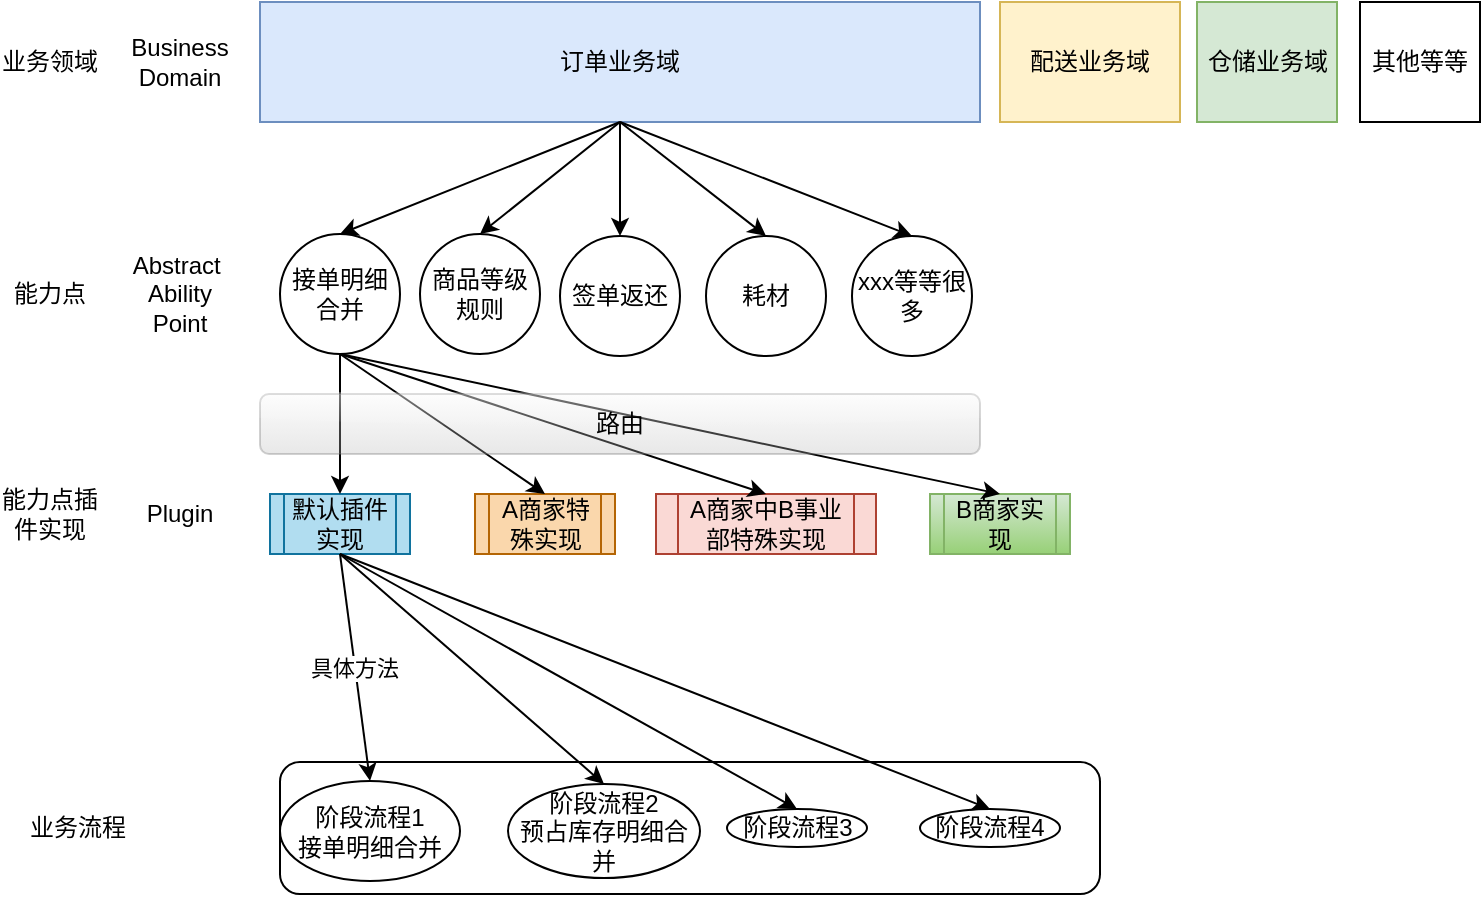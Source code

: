 <mxfile pages="1" version="11.2.7" type="device"><diagram id="sora93DPqOTQc4BTIXXL" name="第 1 页"><mxGraphModel dx="932" dy="579" grid="1" gridSize="10" guides="1" tooltips="1" connect="1" arrows="1" fold="1" page="1" pageScale="1" pageWidth="827" pageHeight="1169" math="0" shadow="0"><root><mxCell id="0"/><mxCell id="1" parent="0"/><mxCell id="2eJKQHJ-Fwm19j5GQxwL-1" value="" style="rounded=1;whiteSpace=wrap;html=1;" vertex="1" parent="1"><mxGeometry x="170" y="494" width="410" height="66" as="geometry"/></mxCell><mxCell id="HuCQvAaKsO0N1SPAYlQB-1" value="订单业务域" style="rounded=0;whiteSpace=wrap;html=1;fillColor=#dae8fc;strokeColor=#6c8ebf;" parent="1" vertex="1"><mxGeometry x="160" y="114" width="360" height="60" as="geometry"/></mxCell><mxCell id="HuCQvAaKsO0N1SPAYlQB-2" value="配送业务域" style="rounded=0;whiteSpace=wrap;html=1;fillColor=#fff2cc;strokeColor=#d6b656;" parent="1" vertex="1"><mxGeometry x="530" y="114" width="90" height="60" as="geometry"/></mxCell><mxCell id="HuCQvAaKsO0N1SPAYlQB-3" value="仓储业务域" style="rounded=0;whiteSpace=wrap;html=1;fillColor=#d5e8d4;strokeColor=#82b366;" parent="1" vertex="1"><mxGeometry x="628.5" y="114" width="70" height="60" as="geometry"/></mxCell><mxCell id="HuCQvAaKsO0N1SPAYlQB-4" value="其他等等" style="rounded=0;whiteSpace=wrap;html=1;" parent="1" vertex="1"><mxGeometry x="710" y="114" width="60" height="60" as="geometry"/></mxCell><mxCell id="HuCQvAaKsO0N1SPAYlQB-5" value="Business Domain" style="text;html=1;strokeColor=none;fillColor=none;align=center;verticalAlign=middle;whiteSpace=wrap;rounded=0;" parent="1" vertex="1"><mxGeometry x="100" y="134" width="40" height="20" as="geometry"/></mxCell><mxCell id="HuCQvAaKsO0N1SPAYlQB-6" value="Abstract&amp;nbsp; Ability Point&lt;br&gt;" style="text;html=1;strokeColor=none;fillColor=none;align=center;verticalAlign=middle;whiteSpace=wrap;rounded=0;" parent="1" vertex="1"><mxGeometry x="100" y="250" width="40" height="20" as="geometry"/></mxCell><mxCell id="HuCQvAaKsO0N1SPAYlQB-7" value="接单明细合并" style="ellipse;whiteSpace=wrap;html=1;aspect=fixed;" parent="1" vertex="1"><mxGeometry x="170" y="230" width="60" height="60" as="geometry"/></mxCell><mxCell id="HuCQvAaKsO0N1SPAYlQB-9" value="Plugin" style="text;html=1;strokeColor=none;fillColor=none;align=center;verticalAlign=middle;whiteSpace=wrap;rounded=0;" parent="1" vertex="1"><mxGeometry x="100" y="360" width="40" height="20" as="geometry"/></mxCell><mxCell id="HuCQvAaKsO0N1SPAYlQB-10" value="商品等级规则" style="ellipse;whiteSpace=wrap;html=1;aspect=fixed;" parent="1" vertex="1"><mxGeometry x="240" y="230" width="60" height="60" as="geometry"/></mxCell><mxCell id="HuCQvAaKsO0N1SPAYlQB-11" value="签单返还" style="ellipse;whiteSpace=wrap;html=1;aspect=fixed;" parent="1" vertex="1"><mxGeometry x="310" y="231" width="60" height="60" as="geometry"/></mxCell><mxCell id="HuCQvAaKsO0N1SPAYlQB-13" value="耗材" style="ellipse;whiteSpace=wrap;html=1;aspect=fixed;" parent="1" vertex="1"><mxGeometry x="383" y="231" width="60" height="60" as="geometry"/></mxCell><mxCell id="HuCQvAaKsO0N1SPAYlQB-15" value="" style="endArrow=classic;html=1;exitX=0.5;exitY=1;exitDx=0;exitDy=0;entryX=0.5;entryY=0;entryDx=0;entryDy=0;" parent="1" source="HuCQvAaKsO0N1SPAYlQB-1" target="HuCQvAaKsO0N1SPAYlQB-7" edge="1"><mxGeometry width="50" height="50" relative="1" as="geometry"><mxPoint x="250" y="410" as="sourcePoint"/><mxPoint x="220" y="500" as="targetPoint"/></mxGeometry></mxCell><mxCell id="HuCQvAaKsO0N1SPAYlQB-16" value="xxx等等很多" style="ellipse;whiteSpace=wrap;html=1;aspect=fixed;" parent="1" vertex="1"><mxGeometry x="456" y="231" width="60" height="60" as="geometry"/></mxCell><mxCell id="HuCQvAaKsO0N1SPAYlQB-17" value="" style="endArrow=classic;html=1;exitX=0.5;exitY=1;exitDx=0;exitDy=0;entryX=0.5;entryY=0;entryDx=0;entryDy=0;" parent="1" source="HuCQvAaKsO0N1SPAYlQB-1" target="HuCQvAaKsO0N1SPAYlQB-16" edge="1"><mxGeometry width="50" height="50" relative="1" as="geometry"><mxPoint x="350" y="184" as="sourcePoint"/><mxPoint x="210" y="240" as="targetPoint"/></mxGeometry></mxCell><mxCell id="HuCQvAaKsO0N1SPAYlQB-18" value="" style="endArrow=classic;html=1;exitX=0.5;exitY=1;exitDx=0;exitDy=0;entryX=0.5;entryY=0;entryDx=0;entryDy=0;" parent="1" source="HuCQvAaKsO0N1SPAYlQB-1" target="HuCQvAaKsO0N1SPAYlQB-10" edge="1"><mxGeometry width="50" height="50" relative="1" as="geometry"><mxPoint x="350" y="184" as="sourcePoint"/><mxPoint x="210" y="240" as="targetPoint"/></mxGeometry></mxCell><mxCell id="HuCQvAaKsO0N1SPAYlQB-19" value="" style="endArrow=classic;html=1;exitX=0.5;exitY=1;exitDx=0;exitDy=0;" parent="1" source="HuCQvAaKsO0N1SPAYlQB-1" target="HuCQvAaKsO0N1SPAYlQB-11" edge="1"><mxGeometry width="50" height="50" relative="1" as="geometry"><mxPoint x="350" y="184" as="sourcePoint"/><mxPoint x="220" y="250" as="targetPoint"/></mxGeometry></mxCell><mxCell id="HuCQvAaKsO0N1SPAYlQB-20" value="" style="endArrow=classic;html=1;exitX=0.5;exitY=1;exitDx=0;exitDy=0;entryX=0.5;entryY=0;entryDx=0;entryDy=0;" parent="1" source="HuCQvAaKsO0N1SPAYlQB-1" target="HuCQvAaKsO0N1SPAYlQB-13" edge="1"><mxGeometry width="50" height="50" relative="1" as="geometry"><mxPoint x="350" y="184" as="sourcePoint"/><mxPoint x="230" y="260" as="targetPoint"/></mxGeometry></mxCell><mxCell id="HuCQvAaKsO0N1SPAYlQB-21" value="默认插件实现" style="shape=process;whiteSpace=wrap;html=1;backgroundOutline=1;fillColor=#b1ddf0;strokeColor=#10739e;" parent="1" vertex="1"><mxGeometry x="165" y="360" width="70" height="30" as="geometry"/></mxCell><mxCell id="HuCQvAaKsO0N1SPAYlQB-22" value="A商家特殊实现" style="shape=process;whiteSpace=wrap;html=1;backgroundOutline=1;fillColor=#fad7ac;strokeColor=#b46504;" parent="1" vertex="1"><mxGeometry x="267.5" y="360" width="70" height="30" as="geometry"/></mxCell><mxCell id="HuCQvAaKsO0N1SPAYlQB-23" value="A商家中B事业部特殊实现" style="shape=process;whiteSpace=wrap;html=1;backgroundOutline=1;fillColor=#fad9d5;strokeColor=#ae4132;" parent="1" vertex="1"><mxGeometry x="358" y="360" width="110" height="30" as="geometry"/></mxCell><mxCell id="HuCQvAaKsO0N1SPAYlQB-24" value="B商家实现" style="shape=process;whiteSpace=wrap;html=1;backgroundOutline=1;fillColor=#d5e8d4;strokeColor=#82b366;gradientColor=#97d077;" parent="1" vertex="1"><mxGeometry x="495" y="360" width="70" height="30" as="geometry"/></mxCell><mxCell id="HuCQvAaKsO0N1SPAYlQB-27" value="" style="endArrow=classic;html=1;exitX=0.5;exitY=1;exitDx=0;exitDy=0;entryX=0.5;entryY=0;entryDx=0;entryDy=0;" parent="1" source="HuCQvAaKsO0N1SPAYlQB-7" target="HuCQvAaKsO0N1SPAYlQB-21" edge="1"><mxGeometry width="50" height="50" relative="1" as="geometry"><mxPoint x="100" y="460" as="sourcePoint"/><mxPoint x="150" y="410" as="targetPoint"/></mxGeometry></mxCell><mxCell id="HuCQvAaKsO0N1SPAYlQB-28" value="" style="endArrow=classic;html=1;exitX=0.5;exitY=1;exitDx=0;exitDy=0;entryX=0.5;entryY=0;entryDx=0;entryDy=0;" parent="1" source="HuCQvAaKsO0N1SPAYlQB-7" target="HuCQvAaKsO0N1SPAYlQB-22" edge="1"><mxGeometry width="50" height="50" relative="1" as="geometry"><mxPoint x="210" y="300" as="sourcePoint"/><mxPoint x="210" y="370" as="targetPoint"/></mxGeometry></mxCell><mxCell id="HuCQvAaKsO0N1SPAYlQB-29" value="" style="endArrow=classic;html=1;exitX=0.5;exitY=1;exitDx=0;exitDy=0;entryX=0.5;entryY=0;entryDx=0;entryDy=0;" parent="1" source="HuCQvAaKsO0N1SPAYlQB-7" target="HuCQvAaKsO0N1SPAYlQB-23" edge="1"><mxGeometry width="50" height="50" relative="1" as="geometry"><mxPoint x="255.5" y="300" as="sourcePoint"/><mxPoint x="358" y="370" as="targetPoint"/></mxGeometry></mxCell><mxCell id="HuCQvAaKsO0N1SPAYlQB-30" value="" style="endArrow=classic;html=1;exitX=0.5;exitY=1;exitDx=0;exitDy=0;entryX=0.5;entryY=0;entryDx=0;entryDy=0;" parent="1" source="HuCQvAaKsO0N1SPAYlQB-7" target="HuCQvAaKsO0N1SPAYlQB-24" edge="1"><mxGeometry width="50" height="50" relative="1" as="geometry"><mxPoint x="236.5" y="290" as="sourcePoint"/><mxPoint x="449.5" y="360" as="targetPoint"/></mxGeometry></mxCell><mxCell id="HuCQvAaKsO0N1SPAYlQB-31" value="业务领域" style="text;html=1;strokeColor=none;fillColor=none;align=center;verticalAlign=middle;whiteSpace=wrap;rounded=0;" parent="1" vertex="1"><mxGeometry x="30" y="134" width="50" height="20" as="geometry"/></mxCell><mxCell id="HuCQvAaKsO0N1SPAYlQB-37" value="能力点" style="text;html=1;strokeColor=none;fillColor=none;align=center;verticalAlign=middle;whiteSpace=wrap;rounded=0;" parent="1" vertex="1"><mxGeometry x="30" y="250" width="50" height="20" as="geometry"/></mxCell><mxCell id="HuCQvAaKsO0N1SPAYlQB-38" value="能力点插件实现" style="text;html=1;strokeColor=none;fillColor=none;align=center;verticalAlign=middle;whiteSpace=wrap;rounded=0;" parent="1" vertex="1"><mxGeometry x="30" y="360" width="50" height="20" as="geometry"/></mxCell><mxCell id="HuCQvAaKsO0N1SPAYlQB-39" value="路由" style="rounded=1;whiteSpace=wrap;html=1;gradientColor=#b3b3b3;fillColor=#f5f5f5;strokeColor=#666666;glass=1;labelBackgroundColor=none;opacity=30;" parent="1" vertex="1"><mxGeometry x="160" y="310" width="360" height="30" as="geometry"/></mxCell><mxCell id="2eJKQHJ-Fwm19j5GQxwL-2" value="业务流程" style="text;html=1;strokeColor=none;fillColor=none;align=center;verticalAlign=middle;whiteSpace=wrap;rounded=0;" vertex="1" parent="1"><mxGeometry x="44" y="517" width="50" height="20" as="geometry"/></mxCell><mxCell id="2eJKQHJ-Fwm19j5GQxwL-4" value="阶段流程1 &lt;br&gt;接单明细合并" style="ellipse;whiteSpace=wrap;html=1;" vertex="1" parent="1"><mxGeometry x="170" y="503.5" width="90" height="50" as="geometry"/></mxCell><mxCell id="2eJKQHJ-Fwm19j5GQxwL-5" value="阶段流程2&lt;br&gt;预占库存明细合并" style="ellipse;whiteSpace=wrap;html=1;" vertex="1" parent="1"><mxGeometry x="284" y="505" width="96" height="47" as="geometry"/></mxCell><mxCell id="2eJKQHJ-Fwm19j5GQxwL-7" value="阶段流程3" style="ellipse;whiteSpace=wrap;html=1;" vertex="1" parent="1"><mxGeometry x="393.5" y="517.5" width="70" height="19" as="geometry"/></mxCell><mxCell id="2eJKQHJ-Fwm19j5GQxwL-8" value="阶段流程4" style="ellipse;whiteSpace=wrap;html=1;" vertex="1" parent="1"><mxGeometry x="490" y="517.5" width="70" height="19" as="geometry"/></mxCell><mxCell id="2eJKQHJ-Fwm19j5GQxwL-10" value="具体方法" style="endArrow=classic;html=1;exitX=0.5;exitY=1;exitDx=0;exitDy=0;entryX=0.5;entryY=0;entryDx=0;entryDy=0;" edge="1" parent="1" source="HuCQvAaKsO0N1SPAYlQB-21" target="2eJKQHJ-Fwm19j5GQxwL-4"><mxGeometry width="50" height="50" relative="1" as="geometry"><mxPoint x="360" y="420" as="sourcePoint"/><mxPoint x="250" y="476" as="targetPoint"/></mxGeometry></mxCell><mxCell id="2eJKQHJ-Fwm19j5GQxwL-11" value="" style="endArrow=classic;html=1;exitX=0.5;exitY=1;exitDx=0;exitDy=0;entryX=0.5;entryY=0;entryDx=0;entryDy=0;" edge="1" parent="1" source="HuCQvAaKsO0N1SPAYlQB-21" target="2eJKQHJ-Fwm19j5GQxwL-5"><mxGeometry width="50" height="50" relative="1" as="geometry"><mxPoint x="224" y="414" as="sourcePoint"/><mxPoint x="225" y="530" as="targetPoint"/></mxGeometry></mxCell><mxCell id="2eJKQHJ-Fwm19j5GQxwL-12" value="" style="endArrow=classic;html=1;exitX=0.5;exitY=1;exitDx=0;exitDy=0;entryX=0.5;entryY=0;entryDx=0;entryDy=0;" edge="1" parent="1" source="HuCQvAaKsO0N1SPAYlQB-21" target="2eJKQHJ-Fwm19j5GQxwL-8"><mxGeometry width="50" height="50" relative="1" as="geometry"><mxPoint x="382" y="422.5" as="sourcePoint"/><mxPoint x="482" y="539" as="targetPoint"/></mxGeometry></mxCell><mxCell id="2eJKQHJ-Fwm19j5GQxwL-13" value="" style="endArrow=classic;html=1;entryX=0.5;entryY=0;entryDx=0;entryDy=0;exitX=0.5;exitY=1;exitDx=0;exitDy=0;" edge="1" parent="1" source="HuCQvAaKsO0N1SPAYlQB-21" target="2eJKQHJ-Fwm19j5GQxwL-7"><mxGeometry width="50" height="50" relative="1" as="geometry"><mxPoint x="310" y="424" as="sourcePoint"/><mxPoint x="334" y="540.5" as="targetPoint"/></mxGeometry></mxCell></root></mxGraphModel></diagram></mxfile>